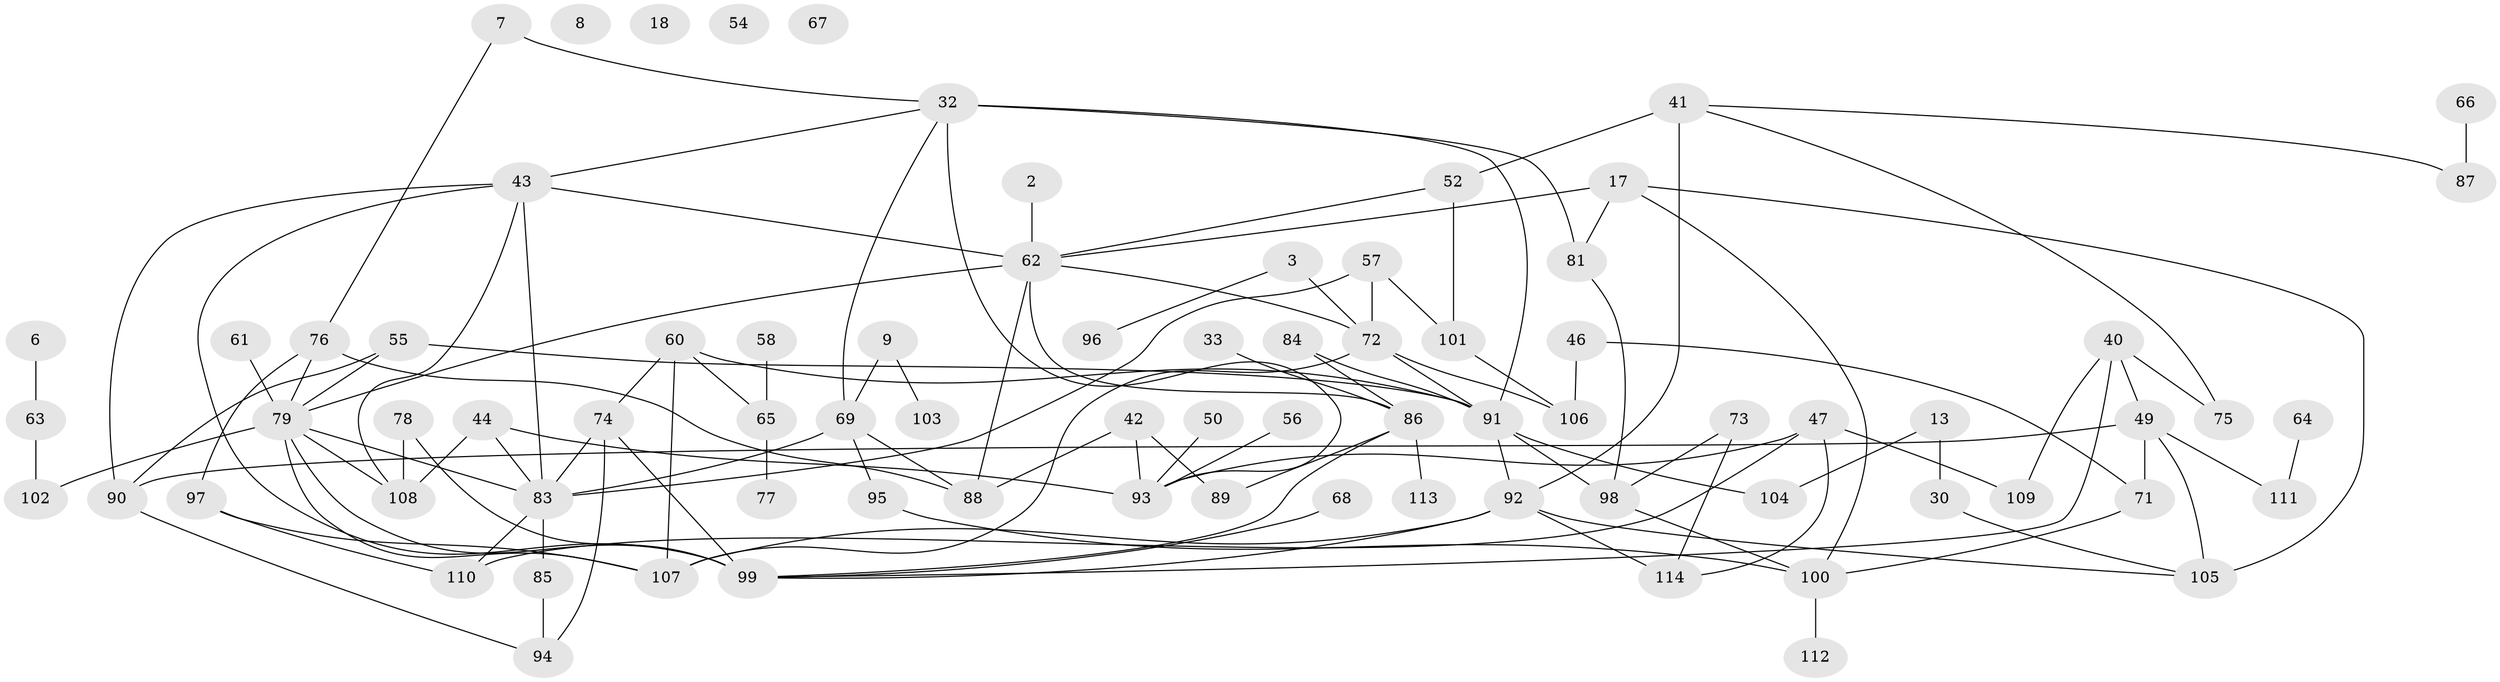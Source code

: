 // original degree distribution, {3: 0.22807017543859648, 1: 0.15789473684210525, 2: 0.22807017543859648, 0: 0.03508771929824561, 5: 0.07894736842105263, 6: 0.07017543859649122, 4: 0.17543859649122806, 7: 0.02631578947368421}
// Generated by graph-tools (version 1.1) at 2025/44/03/04/25 21:44:11]
// undirected, 79 vertices, 120 edges
graph export_dot {
graph [start="1"]
  node [color=gray90,style=filled];
  2;
  3;
  6;
  7;
  8;
  9;
  13;
  17;
  18;
  30;
  32;
  33;
  40;
  41;
  42;
  43 [super="+25"];
  44 [super="+5+24"];
  46;
  47;
  49;
  50;
  52;
  54;
  55 [super="+53"];
  56;
  57;
  58;
  60;
  61;
  62 [super="+19"];
  63;
  64;
  65 [super="+26"];
  66;
  67;
  68;
  69 [super="+36"];
  71 [super="+10"];
  72 [super="+37"];
  73;
  74;
  75;
  76;
  77;
  78 [super="+48"];
  79 [super="+51+35"];
  81;
  83 [super="+31+45"];
  84 [super="+14"];
  85;
  86;
  87;
  88;
  89;
  90;
  91 [super="+21"];
  92 [super="+59+39"];
  93 [super="+82+38"];
  94;
  95;
  96;
  97;
  98;
  99 [super="+27"];
  100;
  101;
  102;
  103;
  104;
  105 [super="+70"];
  106;
  107 [super="+80"];
  108;
  109;
  110;
  111;
  112;
  113;
  114;
  2 -- 62;
  3 -- 72 [weight=2];
  3 -- 96;
  6 -- 63;
  7 -- 32;
  7 -- 76;
  9 -- 103;
  9 -- 69;
  13 -- 30;
  13 -- 104;
  17 -- 62;
  17 -- 81;
  17 -- 100;
  17 -- 105 [weight=2];
  30 -- 105;
  32 -- 43;
  32 -- 81;
  32 -- 91 [weight=2];
  32 -- 93;
  32 -- 69;
  33 -- 86;
  40 -- 49;
  40 -- 75;
  40 -- 109;
  40 -- 99;
  41 -- 52;
  41 -- 75;
  41 -- 87;
  41 -- 92 [weight=2];
  42 -- 88;
  42 -- 89;
  42 -- 93;
  43 -- 108;
  43 -- 99 [weight=2];
  43 -- 90;
  43 -- 62;
  43 -- 83 [weight=2];
  44 -- 108 [weight=2];
  44 -- 93;
  44 -- 83;
  46 -- 106;
  46 -- 71;
  47 -- 93;
  47 -- 109;
  47 -- 110;
  47 -- 114;
  49 -- 71;
  49 -- 90;
  49 -- 111;
  49 -- 105;
  50 -- 93;
  52 -- 62;
  52 -- 101;
  55 -- 90;
  55 -- 91 [weight=2];
  55 -- 79;
  56 -- 93;
  57 -- 72 [weight=2];
  57 -- 101;
  57 -- 83;
  58 -- 65;
  60 -- 65;
  60 -- 74;
  60 -- 91;
  60 -- 107;
  61 -- 79;
  62 -- 86;
  62 -- 88;
  62 -- 72 [weight=2];
  62 -- 79 [weight=2];
  63 -- 102;
  64 -- 111;
  65 -- 77;
  66 -- 87;
  68 -- 99;
  69 -- 83 [weight=2];
  69 -- 88;
  69 -- 95;
  71 -- 100;
  72 -- 106;
  72 -- 91;
  72 -- 107;
  73 -- 98;
  73 -- 114;
  74 -- 94;
  74 -- 99;
  74 -- 83;
  76 -- 88;
  76 -- 97;
  76 -- 79;
  78 -- 108 [weight=2];
  78 -- 99;
  79 -- 83 [weight=2];
  79 -- 99;
  79 -- 102;
  79 -- 108;
  79 -- 107 [weight=2];
  81 -- 98;
  83 -- 110;
  83 -- 85;
  84 -- 86;
  84 -- 91;
  85 -- 94;
  86 -- 89;
  86 -- 113;
  86 -- 99;
  90 -- 94;
  91 -- 98;
  91 -- 104;
  91 -- 92;
  92 -- 114;
  92 -- 105;
  92 -- 107 [weight=2];
  92 -- 99;
  95 -- 100;
  97 -- 107;
  97 -- 110;
  98 -- 100;
  100 -- 112;
  101 -- 106;
}
